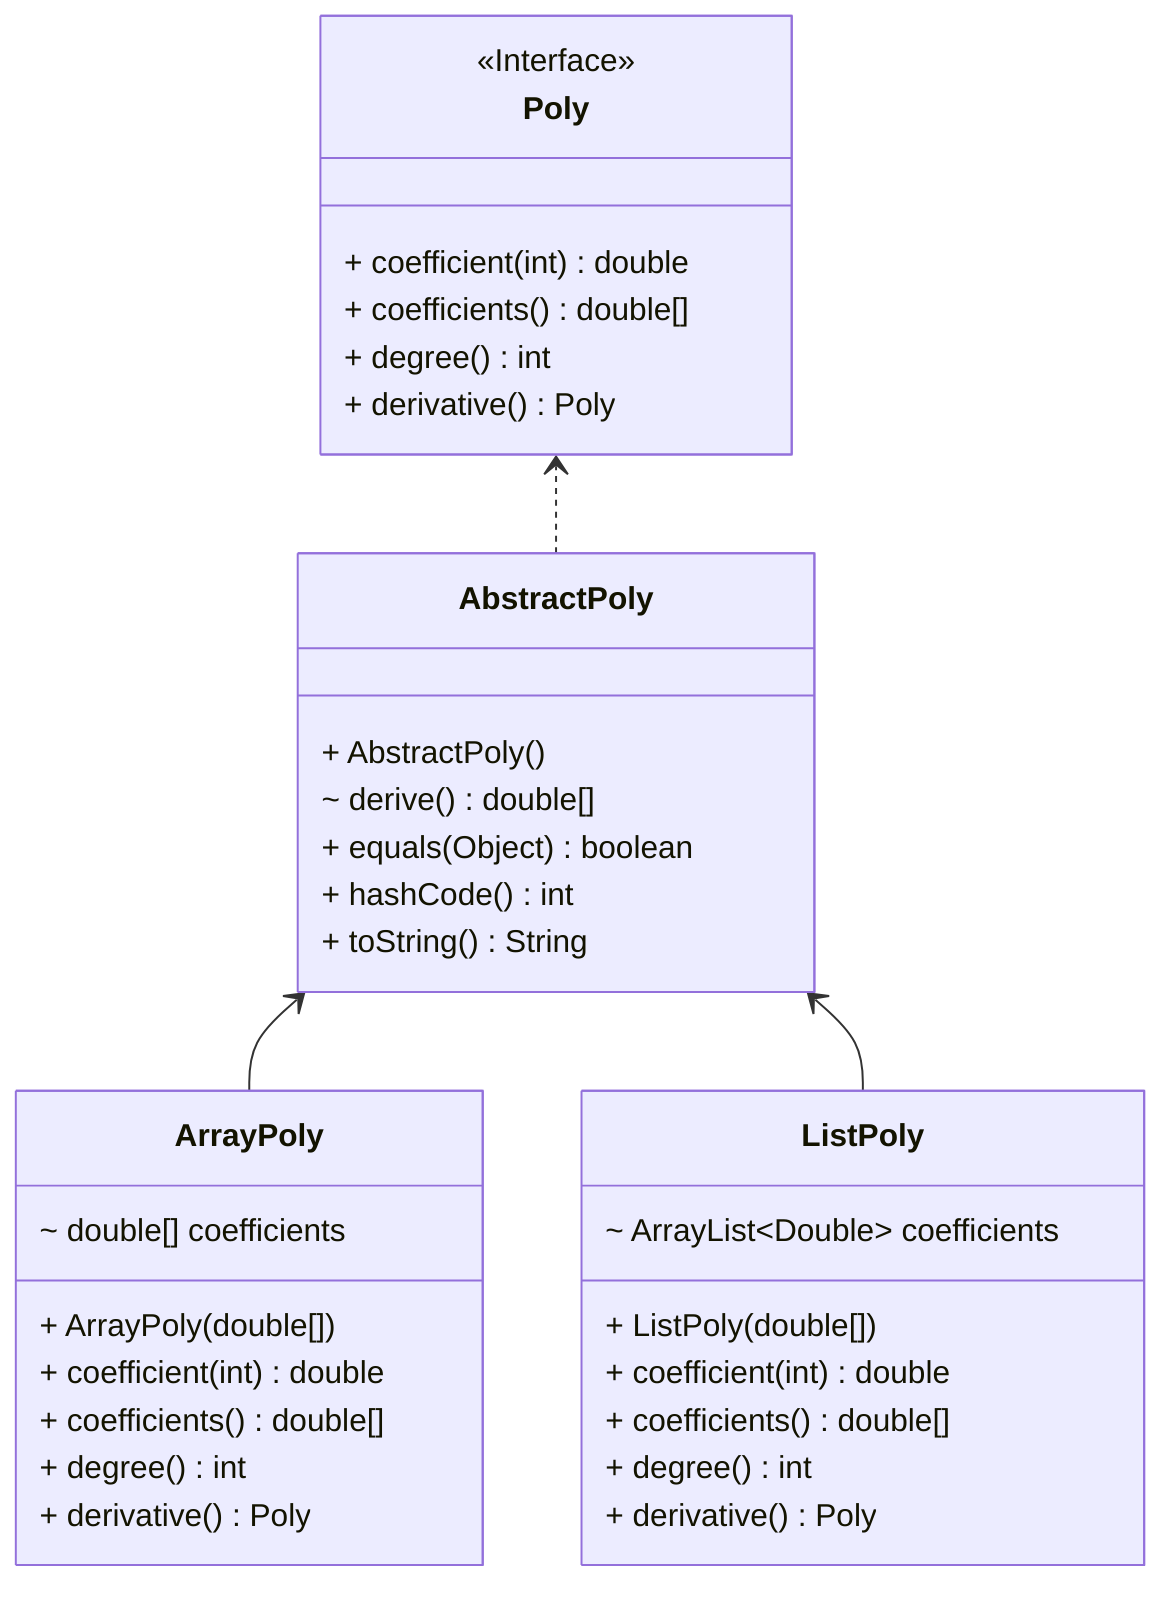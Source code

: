 classDiagram
direction BT
class AbstractPoly {
  + AbstractPoly() 
  ~ derive() double[]
  + equals(Object) boolean
  + hashCode() int
  + toString() String
}
class ArrayPoly {
  + ArrayPoly(double[]) 
  ~ double[] coefficients
  + coefficient(int) double
  + coefficients() double[]
  + degree() int
  + derivative() Poly
}
class ListPoly {
  + ListPoly(double[]) 
  ~ ArrayList~Double~ coefficients
  + coefficient(int) double
  + coefficients() double[]
  + degree() int
  + derivative() Poly
}
class Poly {
<<Interface>>
  + coefficient(int) double
  + coefficients() double[]
  + degree() int
  + derivative() Poly
}

AbstractPoly  ..>  Poly 
ArrayPoly  -->  AbstractPoly 
ListPoly  -->  AbstractPoly